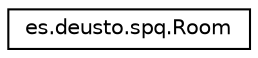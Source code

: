 digraph "Representación gráfica de la clase"
{
 // LATEX_PDF_SIZE
  edge [fontname="Helvetica",fontsize="10",labelfontname="Helvetica",labelfontsize="10"];
  node [fontname="Helvetica",fontsize="10",shape=record];
  rankdir="LR";
  Node0 [label="es.deusto.spq.Room",height=0.2,width=0.4,color="black", fillcolor="white", style="filled",URL="$classes_1_1deusto_1_1spq_1_1_room.html",tooltip=" "];
}
